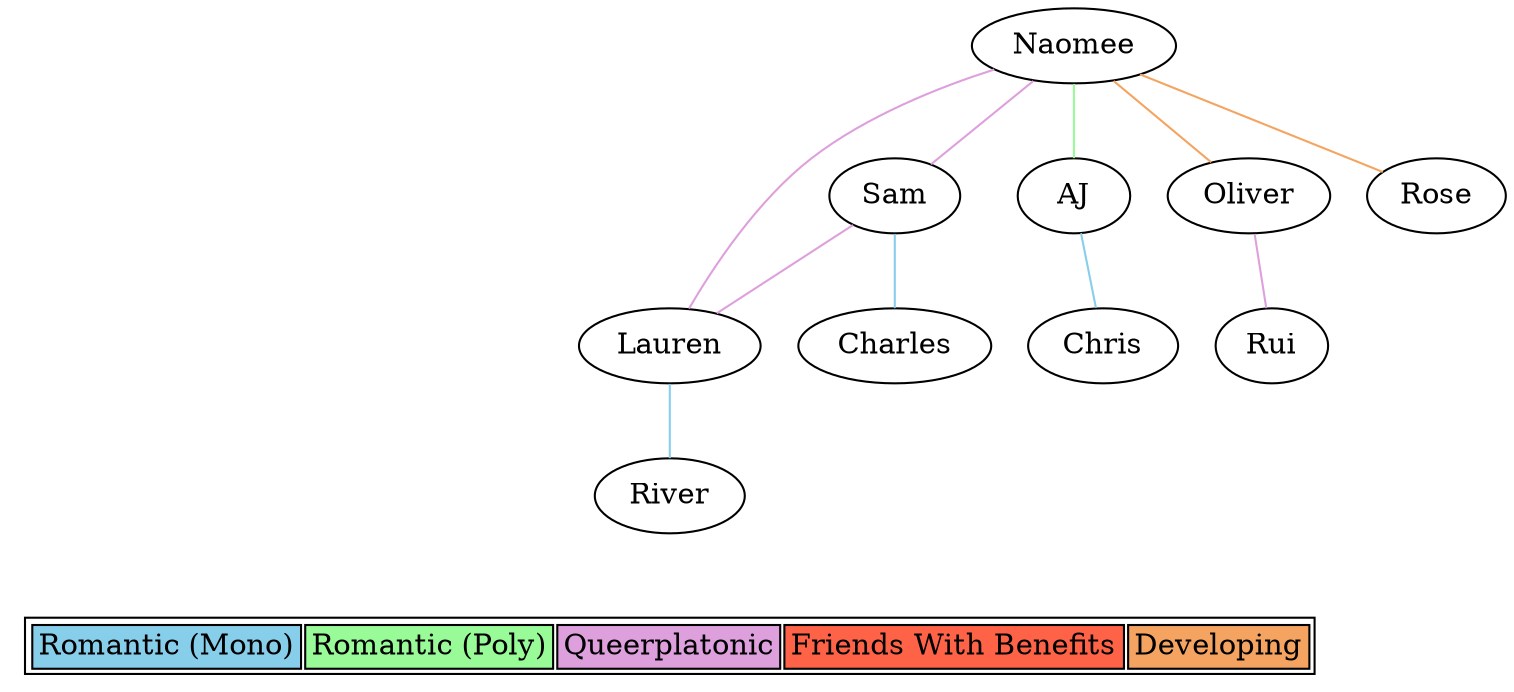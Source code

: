 graph polycule {
  naomee [label="Naomee"]
  sam [label="Sam"]
  lauren [label="Lauren"]
  charles [label="Charles"]
  river [label="River"]
  aj [label="AJ"]
  chris [label="Chris"]
  oliver [label="Oliver"]
  rui [label="Rui"]
  rose [label="Rose"]
  naomee -- sam [color=plum]
  naomee -- lauren [color=plum]
  sam -- lauren [color=plum]
  sam -- charles [color=skyblue]
  lauren -- river [color=skyblue]
  naomee -- aj [color=palegreen]
  aj -- chris [color=skyblue]
  naomee -- oliver [color=sandybrown]
  oliver -- rui [color=plum]
  naomee -- rose [color=sandybrown]
  { rank = sink;
    Legend [shape=none, label=<
      <table>
        <tr>
          <td class="relRomoMono" bgcolor="skyblue">Romantic (Mono)</td>
          <td class="relRomoPoly" bgcolor="palegreen">Romantic (Poly)</td>
          <td class="relQPR" bgcolor="plum">Queerplatonic</td>
          <td class="relFWB" bgcolor="tomato">Friends With Benefits</td>
          <td class="relDev" bgcolor="sandybrown">Developing</td>
        </tr>
      </table>
    >];
  }
}
